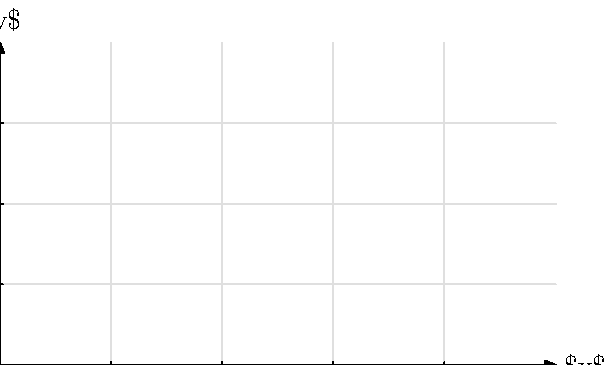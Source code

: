 \documentclass{standalone}
\usepackage{luamplib}
\usepackage{dwmpcode}
\begin{document}
\mplibtextextlabel{enable}
\begin{mplibcode}
beginfig(1);
    numeric u, v; u = 40; v = 29; 
    path xx, yy;  
    xx = (3/2 left -- 5 right) scaled u;
    yy = (3/2 down -- 4 up) scaled v;
    for x=-1, 1, 2, 3, 4:
        draw yy shifted (x * u, 0) withcolor 7/8;  % grid
        draw (down--up) shifted (x * u, 0);        % ticks
        label("$" & decimal x & "$", (x * u, -8));
    endfor
    for y=-1, 1, 2, 3:
        draw xx shifted (0, y * v) withcolor 7/8;  % grid
        draw (left--right) shifted (0, y * v);     % ticks
        label("$" & decimal y & "$", (-10, y * v));
    endfor
    drawarrow xx; label.rt("$x$", point 1 of xx);
    drawarrow yy; label.top("$y$", point 1 of yy);
endfig;
\end{mplibcode}
\end{document}

